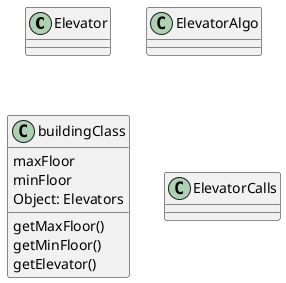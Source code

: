 @startuml


class Elevator {

    }

class ElevatorAlgo {

    }

 class buildingClass {
    getMaxFloor()
    getMinFloor()
    getElevator()
    maxFloor
    minFloor
    Object: Elevators
    }

 class ElevatorCalls {

    }
@enduml